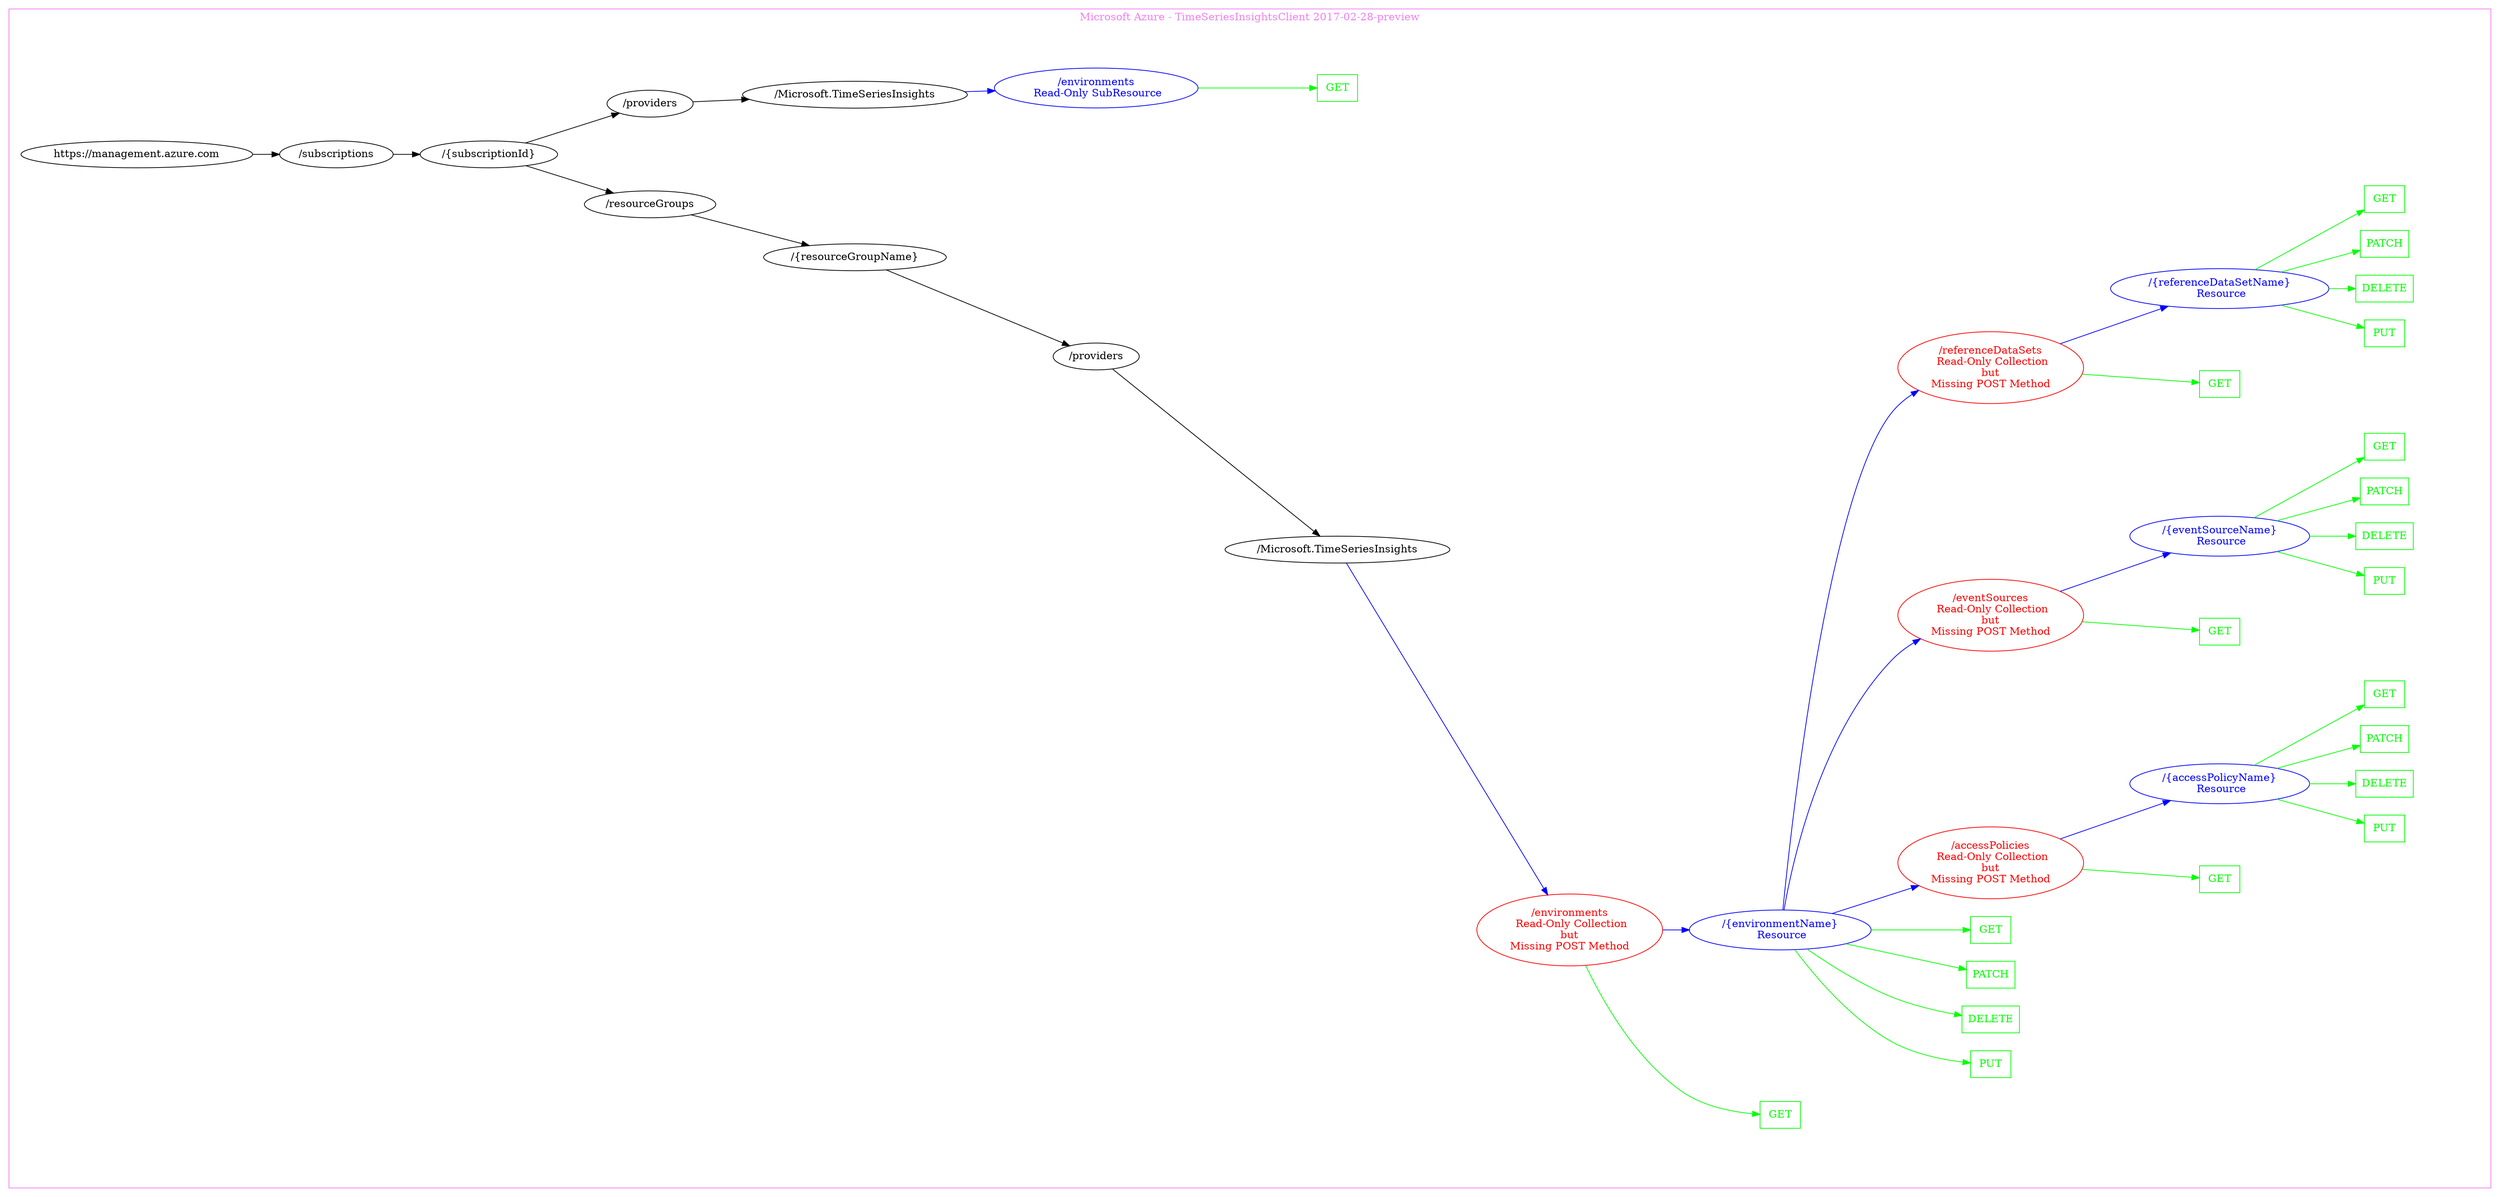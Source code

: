 digraph Cloud_Computing_REST_API {
rankdir="LR";
subgraph cluster_0 {
label="Microsoft Azure - TimeSeriesInsightsClient 2017-02-28-preview"
color=violet
fontcolor=violet
subgraph cluster_1 {
label=""
color=white
fontcolor=white
node1 [label="https://management.azure.com", shape="ellipse", color="black", fontcolor="black"]
node1 -> node2 [color="black", fontcolor="black"]
subgraph cluster_2 {
label=""
color=white
fontcolor=white
node2 [label="/subscriptions", shape="ellipse", color="black", fontcolor="black"]
node2 -> node3 [color="black", fontcolor="black"]
subgraph cluster_3 {
label=""
color=white
fontcolor=white
node3 [label="/{subscriptionId}", shape="ellipse", color="black", fontcolor="black"]
node3 -> node4 [color="black", fontcolor="black"]
subgraph cluster_4 {
label=""
color=white
fontcolor=white
node4 [label="/resourceGroups", shape="ellipse", color="black", fontcolor="black"]
node4 -> node5 [color="black", fontcolor="black"]
subgraph cluster_5 {
label=""
color=white
fontcolor=white
node5 [label="/{resourceGroupName}", shape="ellipse", color="black", fontcolor="black"]
node5 -> node6 [color="black", fontcolor="black"]
subgraph cluster_6 {
label=""
color=white
fontcolor=white
node6 [label="/providers", shape="ellipse", color="black", fontcolor="black"]
node6 -> node7 [color="black", fontcolor="black"]
subgraph cluster_7 {
label=""
color=white
fontcolor=white
node7 [label="/Microsoft.TimeSeriesInsights", shape="ellipse", color="black", fontcolor="black"]
node7 -> node8 [color="blue", fontcolor="blue"]
subgraph cluster_8 {
label=""
color=white
fontcolor=white
node8 [label="/environments\n Read-Only Collection\nbut\nMissing POST Method", shape="ellipse", color="red", fontcolor="red"]
node8 -> node9 [color="green", fontcolor="green"]
subgraph cluster_9 {
label=""
color=white
fontcolor=white
node9 [label="GET", shape="box", color="green", fontcolor="green"]
}
node8 -> node10 [color="blue", fontcolor="blue"]
subgraph cluster_10 {
label=""
color=white
fontcolor=white
node10 [label="/{environmentName}\n Resource", shape="ellipse", color="blue", fontcolor="blue"]
node10 -> node11 [color="green", fontcolor="green"]
subgraph cluster_11 {
label=""
color=white
fontcolor=white
node11 [label="PUT", shape="box", color="green", fontcolor="green"]
}
node10 -> node12 [color="green", fontcolor="green"]
subgraph cluster_12 {
label=""
color=white
fontcolor=white
node12 [label="DELETE", shape="box", color="green", fontcolor="green"]
}
node10 -> node13 [color="green", fontcolor="green"]
subgraph cluster_13 {
label=""
color=white
fontcolor=white
node13 [label="PATCH", shape="box", color="green", fontcolor="green"]
}
node10 -> node14 [color="green", fontcolor="green"]
subgraph cluster_14 {
label=""
color=white
fontcolor=white
node14 [label="GET", shape="box", color="green", fontcolor="green"]
}
node10 -> node15 [color="blue", fontcolor="blue"]
subgraph cluster_15 {
label=""
color=white
fontcolor=white
node15 [label="/accessPolicies\n Read-Only Collection\nbut\nMissing POST Method", shape="ellipse", color="red", fontcolor="red"]
node15 -> node16 [color="green", fontcolor="green"]
subgraph cluster_16 {
label=""
color=white
fontcolor=white
node16 [label="GET", shape="box", color="green", fontcolor="green"]
}
node15 -> node17 [color="blue", fontcolor="blue"]
subgraph cluster_17 {
label=""
color=white
fontcolor=white
node17 [label="/{accessPolicyName}\n Resource", shape="ellipse", color="blue", fontcolor="blue"]
node17 -> node18 [color="green", fontcolor="green"]
subgraph cluster_18 {
label=""
color=white
fontcolor=white
node18 [label="PUT", shape="box", color="green", fontcolor="green"]
}
node17 -> node19 [color="green", fontcolor="green"]
subgraph cluster_19 {
label=""
color=white
fontcolor=white
node19 [label="DELETE", shape="box", color="green", fontcolor="green"]
}
node17 -> node20 [color="green", fontcolor="green"]
subgraph cluster_20 {
label=""
color=white
fontcolor=white
node20 [label="PATCH", shape="box", color="green", fontcolor="green"]
}
node17 -> node21 [color="green", fontcolor="green"]
subgraph cluster_21 {
label=""
color=white
fontcolor=white
node21 [label="GET", shape="box", color="green", fontcolor="green"]
}
}
}
node10 -> node22 [color="blue", fontcolor="blue"]
subgraph cluster_22 {
label=""
color=white
fontcolor=white
node22 [label="/eventSources\n Read-Only Collection\nbut\nMissing POST Method", shape="ellipse", color="red", fontcolor="red"]
node22 -> node23 [color="green", fontcolor="green"]
subgraph cluster_23 {
label=""
color=white
fontcolor=white
node23 [label="GET", shape="box", color="green", fontcolor="green"]
}
node22 -> node24 [color="blue", fontcolor="blue"]
subgraph cluster_24 {
label=""
color=white
fontcolor=white
node24 [label="/{eventSourceName}\n Resource", shape="ellipse", color="blue", fontcolor="blue"]
node24 -> node25 [color="green", fontcolor="green"]
subgraph cluster_25 {
label=""
color=white
fontcolor=white
node25 [label="PUT", shape="box", color="green", fontcolor="green"]
}
node24 -> node26 [color="green", fontcolor="green"]
subgraph cluster_26 {
label=""
color=white
fontcolor=white
node26 [label="DELETE", shape="box", color="green", fontcolor="green"]
}
node24 -> node27 [color="green", fontcolor="green"]
subgraph cluster_27 {
label=""
color=white
fontcolor=white
node27 [label="PATCH", shape="box", color="green", fontcolor="green"]
}
node24 -> node28 [color="green", fontcolor="green"]
subgraph cluster_28 {
label=""
color=white
fontcolor=white
node28 [label="GET", shape="box", color="green", fontcolor="green"]
}
}
}
node10 -> node29 [color="blue", fontcolor="blue"]
subgraph cluster_29 {
label=""
color=white
fontcolor=white
node29 [label="/referenceDataSets\n Read-Only Collection\nbut\nMissing POST Method", shape="ellipse", color="red", fontcolor="red"]
node29 -> node30 [color="green", fontcolor="green"]
subgraph cluster_30 {
label=""
color=white
fontcolor=white
node30 [label="GET", shape="box", color="green", fontcolor="green"]
}
node29 -> node31 [color="blue", fontcolor="blue"]
subgraph cluster_31 {
label=""
color=white
fontcolor=white
node31 [label="/{referenceDataSetName}\n Resource", shape="ellipse", color="blue", fontcolor="blue"]
node31 -> node32 [color="green", fontcolor="green"]
subgraph cluster_32 {
label=""
color=white
fontcolor=white
node32 [label="PUT", shape="box", color="green", fontcolor="green"]
}
node31 -> node33 [color="green", fontcolor="green"]
subgraph cluster_33 {
label=""
color=white
fontcolor=white
node33 [label="DELETE", shape="box", color="green", fontcolor="green"]
}
node31 -> node34 [color="green", fontcolor="green"]
subgraph cluster_34 {
label=""
color=white
fontcolor=white
node34 [label="PATCH", shape="box", color="green", fontcolor="green"]
}
node31 -> node35 [color="green", fontcolor="green"]
subgraph cluster_35 {
label=""
color=white
fontcolor=white
node35 [label="GET", shape="box", color="green", fontcolor="green"]
}
}
}
}
}
}
}
}
}
node3 -> node36 [color="black", fontcolor="black"]
subgraph cluster_36 {
label=""
color=white
fontcolor=white
node36 [label="/providers", shape="ellipse", color="black", fontcolor="black"]
node36 -> node37 [color="black", fontcolor="black"]
subgraph cluster_37 {
label=""
color=white
fontcolor=white
node37 [label="/Microsoft.TimeSeriesInsights", shape="ellipse", color="black", fontcolor="black"]
node37 -> node38 [color="blue", fontcolor="blue"]
subgraph cluster_38 {
label=""
color=white
fontcolor=white
node38 [label="/environments\n Read-Only SubResource", shape="ellipse", color="blue", fontcolor="blue"]
node38 -> node39 [color="green", fontcolor="green"]
subgraph cluster_39 {
label=""
color=white
fontcolor=white
node39 [label="GET", shape="box", color="green", fontcolor="green"]
}
}
}
}
}
}
}
}
}
